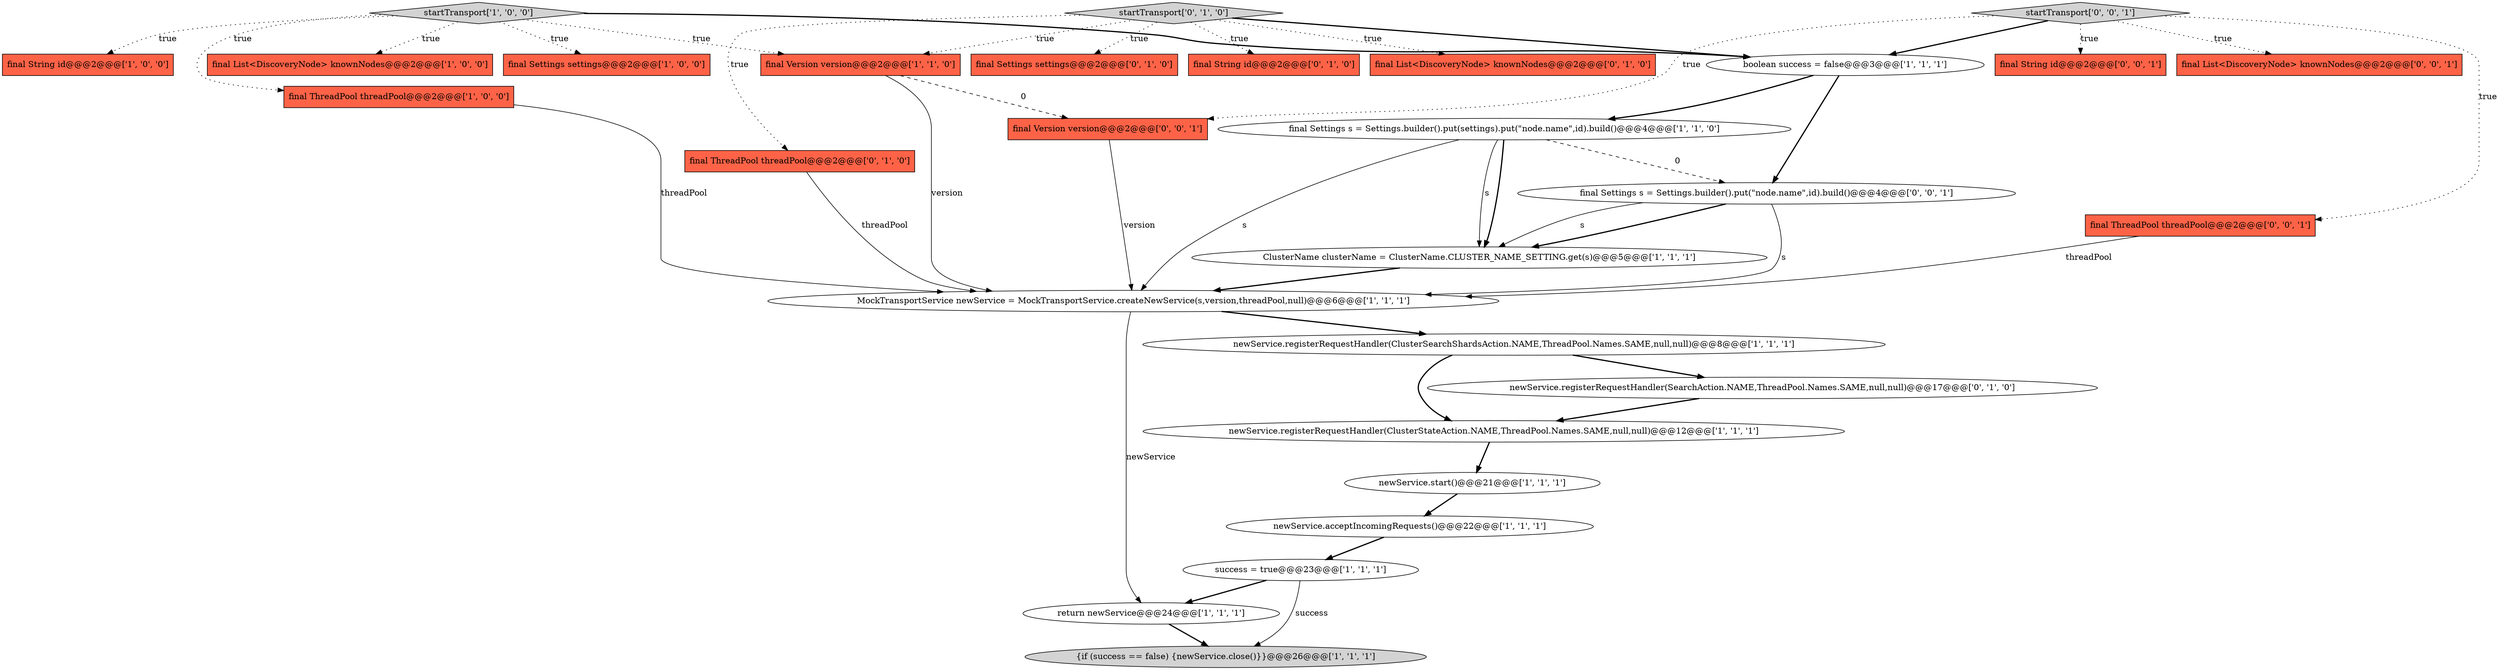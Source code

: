 digraph {
6 [style = filled, label = "final Settings s = Settings.builder().put(settings).put(\"node.name\",id).build()@@@4@@@['1', '1', '0']", fillcolor = white, shape = ellipse image = "AAA0AAABBB1BBB"];
28 [style = filled, label = "startTransport['0', '0', '1']", fillcolor = lightgray, shape = diamond image = "AAA0AAABBB3BBB"];
0 [style = filled, label = "MockTransportService newService = MockTransportService.createNewService(s,version,threadPool,null)@@@6@@@['1', '1', '1']", fillcolor = white, shape = ellipse image = "AAA0AAABBB1BBB"];
16 [style = filled, label = "newService.acceptIncomingRequests()@@@22@@@['1', '1', '1']", fillcolor = white, shape = ellipse image = "AAA0AAABBB1BBB"];
15 [style = filled, label = "newService.registerRequestHandler(ClusterStateAction.NAME,ThreadPool.Names.SAME,null,null)@@@12@@@['1', '1', '1']", fillcolor = white, shape = ellipse image = "AAA0AAABBB1BBB"];
13 [style = filled, label = "final List<DiscoveryNode> knownNodes@@@2@@@['1', '0', '0']", fillcolor = tomato, shape = box image = "AAA0AAABBB1BBB"];
1 [style = filled, label = "boolean success = false@@@3@@@['1', '1', '1']", fillcolor = white, shape = ellipse image = "AAA0AAABBB1BBB"];
12 [style = filled, label = "return newService@@@24@@@['1', '1', '1']", fillcolor = white, shape = ellipse image = "AAA0AAABBB1BBB"];
14 [style = filled, label = "final Version version@@@2@@@['1', '1', '0']", fillcolor = tomato, shape = box image = "AAA0AAABBB1BBB"];
4 [style = filled, label = "final Settings settings@@@2@@@['1', '0', '0']", fillcolor = tomato, shape = box image = "AAA0AAABBB1BBB"];
3 [style = filled, label = "newService.registerRequestHandler(ClusterSearchShardsAction.NAME,ThreadPool.Names.SAME,null,null)@@@8@@@['1', '1', '1']", fillcolor = white, shape = ellipse image = "AAA0AAABBB1BBB"];
10 [style = filled, label = "final String id@@@2@@@['1', '0', '0']", fillcolor = tomato, shape = box image = "AAA0AAABBB1BBB"];
2 [style = filled, label = "success = true@@@23@@@['1', '1', '1']", fillcolor = white, shape = ellipse image = "AAA0AAABBB1BBB"];
7 [style = filled, label = "ClusterName clusterName = ClusterName.CLUSTER_NAME_SETTING.get(s)@@@5@@@['1', '1', '1']", fillcolor = white, shape = ellipse image = "AAA0AAABBB1BBB"];
25 [style = filled, label = "final String id@@@2@@@['0', '0', '1']", fillcolor = tomato, shape = box image = "AAA0AAABBB3BBB"];
24 [style = filled, label = "final Settings s = Settings.builder().put(\"node.name\",id).build()@@@4@@@['0', '0', '1']", fillcolor = white, shape = ellipse image = "AAA0AAABBB3BBB"];
18 [style = filled, label = "final Settings settings@@@2@@@['0', '1', '0']", fillcolor = tomato, shape = box image = "AAA0AAABBB2BBB"];
22 [style = filled, label = "final String id@@@2@@@['0', '1', '0']", fillcolor = tomato, shape = box image = "AAA0AAABBB2BBB"];
23 [style = filled, label = "final ThreadPool threadPool@@@2@@@['0', '0', '1']", fillcolor = tomato, shape = box image = "AAA0AAABBB3BBB"];
26 [style = filled, label = "final List<DiscoveryNode> knownNodes@@@2@@@['0', '0', '1']", fillcolor = tomato, shape = box image = "AAA0AAABBB3BBB"];
20 [style = filled, label = "final List<DiscoveryNode> knownNodes@@@2@@@['0', '1', '0']", fillcolor = tomato, shape = box image = "AAA0AAABBB2BBB"];
27 [style = filled, label = "final Version version@@@2@@@['0', '0', '1']", fillcolor = tomato, shape = box image = "AAA0AAABBB3BBB"];
8 [style = filled, label = "{if (success == false) {newService.close()}}@@@26@@@['1', '1', '1']", fillcolor = lightgray, shape = ellipse image = "AAA0AAABBB1BBB"];
5 [style = filled, label = "final ThreadPool threadPool@@@2@@@['1', '0', '0']", fillcolor = tomato, shape = box image = "AAA0AAABBB1BBB"];
21 [style = filled, label = "newService.registerRequestHandler(SearchAction.NAME,ThreadPool.Names.SAME,null,null)@@@17@@@['0', '1', '0']", fillcolor = white, shape = ellipse image = "AAA1AAABBB2BBB"];
9 [style = filled, label = "startTransport['1', '0', '0']", fillcolor = lightgray, shape = diamond image = "AAA0AAABBB1BBB"];
11 [style = filled, label = "newService.start()@@@21@@@['1', '1', '1']", fillcolor = white, shape = ellipse image = "AAA0AAABBB1BBB"];
19 [style = filled, label = "startTransport['0', '1', '0']", fillcolor = lightgray, shape = diamond image = "AAA0AAABBB2BBB"];
17 [style = filled, label = "final ThreadPool threadPool@@@2@@@['0', '1', '0']", fillcolor = tomato, shape = box image = "AAA0AAABBB2BBB"];
0->12 [style = solid, label="newService"];
24->0 [style = solid, label="s"];
21->15 [style = bold, label=""];
24->7 [style = bold, label=""];
19->1 [style = bold, label=""];
9->5 [style = dotted, label="true"];
17->0 [style = solid, label="threadPool"];
9->14 [style = dotted, label="true"];
28->26 [style = dotted, label="true"];
14->0 [style = solid, label="version"];
3->21 [style = bold, label=""];
9->13 [style = dotted, label="true"];
19->14 [style = dotted, label="true"];
0->3 [style = bold, label=""];
11->16 [style = bold, label=""];
28->27 [style = dotted, label="true"];
1->24 [style = bold, label=""];
1->6 [style = bold, label=""];
6->7 [style = solid, label="s"];
9->10 [style = dotted, label="true"];
19->20 [style = dotted, label="true"];
16->2 [style = bold, label=""];
23->0 [style = solid, label="threadPool"];
2->8 [style = solid, label="success"];
28->1 [style = bold, label=""];
28->25 [style = dotted, label="true"];
15->11 [style = bold, label=""];
19->22 [style = dotted, label="true"];
7->0 [style = bold, label=""];
9->4 [style = dotted, label="true"];
6->24 [style = dashed, label="0"];
3->15 [style = bold, label=""];
28->23 [style = dotted, label="true"];
19->17 [style = dotted, label="true"];
5->0 [style = solid, label="threadPool"];
6->7 [style = bold, label=""];
27->0 [style = solid, label="version"];
12->8 [style = bold, label=""];
9->1 [style = bold, label=""];
24->7 [style = solid, label="s"];
2->12 [style = bold, label=""];
6->0 [style = solid, label="s"];
14->27 [style = dashed, label="0"];
19->18 [style = dotted, label="true"];
}
